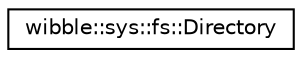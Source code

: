 digraph G
{
  edge [fontname="Helvetica",fontsize="10",labelfontname="Helvetica",labelfontsize="10"];
  node [fontname="Helvetica",fontsize="10",shape=record];
  rankdir="LR";
  Node1 [label="wibble::sys::fs::Directory",height=0.2,width=0.4,color="black", fillcolor="white", style="filled",URL="$classwibble_1_1sys_1_1fs_1_1Directory.html",tooltip="Nicely wrap access to directories."];
}
